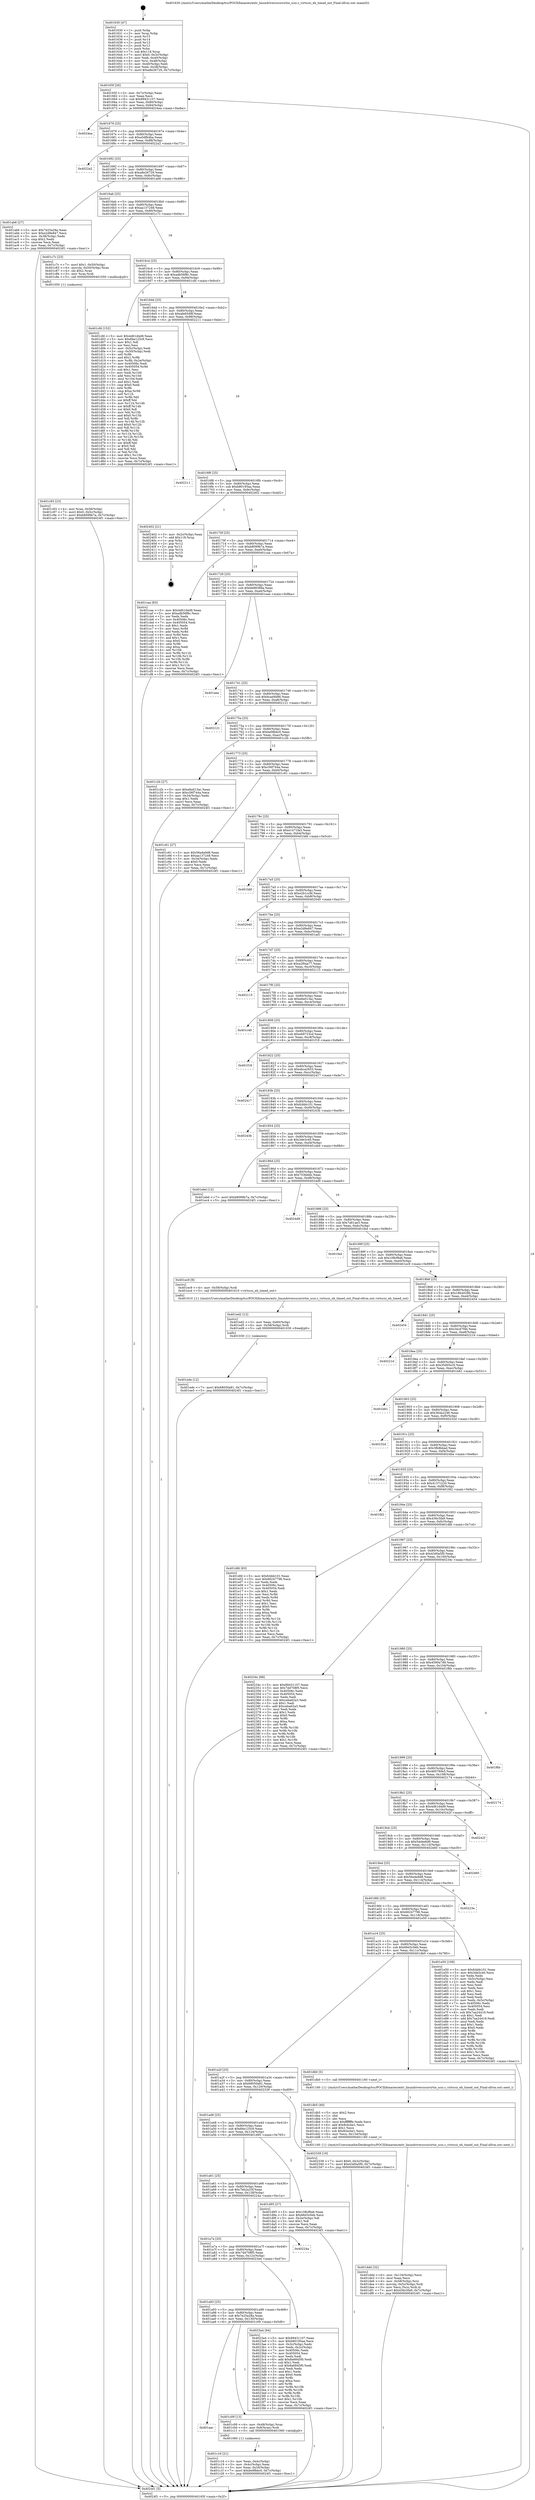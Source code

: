 digraph "0x401630" {
  label = "0x401630 (/mnt/c/Users/mathe/Desktop/tcc/POCII/binaries/extr_linuxdriversscsivirtio_scsi.c_virtscsi_eh_timed_out_Final-ollvm.out::main(0))"
  labelloc = "t"
  node[shape=record]

  Entry [label="",width=0.3,height=0.3,shape=circle,fillcolor=black,style=filled]
  "0x40165f" [label="{
     0x40165f [26]\l
     | [instrs]\l
     &nbsp;&nbsp;0x40165f \<+3\>: mov -0x7c(%rbp),%eax\l
     &nbsp;&nbsp;0x401662 \<+2\>: mov %eax,%ecx\l
     &nbsp;&nbsp;0x401664 \<+6\>: sub $0x89431107,%ecx\l
     &nbsp;&nbsp;0x40166a \<+3\>: mov %eax,-0x80(%rbp)\l
     &nbsp;&nbsp;0x40166d \<+6\>: mov %ecx,-0x84(%rbp)\l
     &nbsp;&nbsp;0x401673 \<+6\>: je 00000000004024ea \<main+0xeba\>\l
  }"]
  "0x4024ea" [label="{
     0x4024ea\l
  }", style=dashed]
  "0x401679" [label="{
     0x401679 [25]\l
     | [instrs]\l
     &nbsp;&nbsp;0x401679 \<+5\>: jmp 000000000040167e \<main+0x4e\>\l
     &nbsp;&nbsp;0x40167e \<+3\>: mov -0x80(%rbp),%eax\l
     &nbsp;&nbsp;0x401681 \<+5\>: sub $0xa5dfb4ba,%eax\l
     &nbsp;&nbsp;0x401686 \<+6\>: mov %eax,-0x88(%rbp)\l
     &nbsp;&nbsp;0x40168c \<+6\>: je 00000000004022a2 \<main+0xc72\>\l
  }"]
  Exit [label="",width=0.3,height=0.3,shape=circle,fillcolor=black,style=filled,peripheries=2]
  "0x4022a2" [label="{
     0x4022a2\l
  }", style=dashed]
  "0x401692" [label="{
     0x401692 [25]\l
     | [instrs]\l
     &nbsp;&nbsp;0x401692 \<+5\>: jmp 0000000000401697 \<main+0x67\>\l
     &nbsp;&nbsp;0x401697 \<+3\>: mov -0x80(%rbp),%eax\l
     &nbsp;&nbsp;0x40169a \<+5\>: sub $0xa8e26729,%eax\l
     &nbsp;&nbsp;0x40169f \<+6\>: mov %eax,-0x8c(%rbp)\l
     &nbsp;&nbsp;0x4016a5 \<+6\>: je 0000000000401ab6 \<main+0x486\>\l
  }"]
  "0x401ede" [label="{
     0x401ede [12]\l
     | [instrs]\l
     &nbsp;&nbsp;0x401ede \<+7\>: movl $0x68050a81,-0x7c(%rbp)\l
     &nbsp;&nbsp;0x401ee5 \<+5\>: jmp 00000000004024f1 \<main+0xec1\>\l
  }"]
  "0x401ab6" [label="{
     0x401ab6 [27]\l
     | [instrs]\l
     &nbsp;&nbsp;0x401ab6 \<+5\>: mov $0x7e25a28a,%eax\l
     &nbsp;&nbsp;0x401abb \<+5\>: mov $0xe2d8e847,%ecx\l
     &nbsp;&nbsp;0x401ac0 \<+3\>: mov -0x38(%rbp),%edx\l
     &nbsp;&nbsp;0x401ac3 \<+3\>: cmp $0x2,%edx\l
     &nbsp;&nbsp;0x401ac6 \<+3\>: cmovne %ecx,%eax\l
     &nbsp;&nbsp;0x401ac9 \<+3\>: mov %eax,-0x7c(%rbp)\l
     &nbsp;&nbsp;0x401acc \<+5\>: jmp 00000000004024f1 \<main+0xec1\>\l
  }"]
  "0x4016ab" [label="{
     0x4016ab [25]\l
     | [instrs]\l
     &nbsp;&nbsp;0x4016ab \<+5\>: jmp 00000000004016b0 \<main+0x80\>\l
     &nbsp;&nbsp;0x4016b0 \<+3\>: mov -0x80(%rbp),%eax\l
     &nbsp;&nbsp;0x4016b3 \<+5\>: sub $0xaa137248,%eax\l
     &nbsp;&nbsp;0x4016b8 \<+6\>: mov %eax,-0x90(%rbp)\l
     &nbsp;&nbsp;0x4016be \<+6\>: je 0000000000401c7c \<main+0x64c\>\l
  }"]
  "0x4024f1" [label="{
     0x4024f1 [5]\l
     | [instrs]\l
     &nbsp;&nbsp;0x4024f1 \<+5\>: jmp 000000000040165f \<main+0x2f\>\l
  }"]
  "0x401630" [label="{
     0x401630 [47]\l
     | [instrs]\l
     &nbsp;&nbsp;0x401630 \<+1\>: push %rbp\l
     &nbsp;&nbsp;0x401631 \<+3\>: mov %rsp,%rbp\l
     &nbsp;&nbsp;0x401634 \<+2\>: push %r15\l
     &nbsp;&nbsp;0x401636 \<+2\>: push %r14\l
     &nbsp;&nbsp;0x401638 \<+2\>: push %r13\l
     &nbsp;&nbsp;0x40163a \<+2\>: push %r12\l
     &nbsp;&nbsp;0x40163c \<+1\>: push %rbx\l
     &nbsp;&nbsp;0x40163d \<+7\>: sub $0x118,%rsp\l
     &nbsp;&nbsp;0x401644 \<+7\>: movl $0x0,-0x3c(%rbp)\l
     &nbsp;&nbsp;0x40164b \<+3\>: mov %edi,-0x40(%rbp)\l
     &nbsp;&nbsp;0x40164e \<+4\>: mov %rsi,-0x48(%rbp)\l
     &nbsp;&nbsp;0x401652 \<+3\>: mov -0x40(%rbp),%edi\l
     &nbsp;&nbsp;0x401655 \<+3\>: mov %edi,-0x38(%rbp)\l
     &nbsp;&nbsp;0x401658 \<+7\>: movl $0xa8e26729,-0x7c(%rbp)\l
  }"]
  "0x401ed2" [label="{
     0x401ed2 [12]\l
     | [instrs]\l
     &nbsp;&nbsp;0x401ed2 \<+3\>: mov %eax,-0x60(%rbp)\l
     &nbsp;&nbsp;0x401ed5 \<+4\>: mov -0x58(%rbp),%rdi\l
     &nbsp;&nbsp;0x401ed9 \<+5\>: call 0000000000401030 \<free@plt\>\l
     | [calls]\l
     &nbsp;&nbsp;0x401030 \{1\} (unknown)\l
  }"]
  "0x401c7c" [label="{
     0x401c7c [23]\l
     | [instrs]\l
     &nbsp;&nbsp;0x401c7c \<+7\>: movl $0x1,-0x50(%rbp)\l
     &nbsp;&nbsp;0x401c83 \<+4\>: movslq -0x50(%rbp),%rax\l
     &nbsp;&nbsp;0x401c87 \<+4\>: shl $0x2,%rax\l
     &nbsp;&nbsp;0x401c8b \<+3\>: mov %rax,%rdi\l
     &nbsp;&nbsp;0x401c8e \<+5\>: call 0000000000401050 \<malloc@plt\>\l
     | [calls]\l
     &nbsp;&nbsp;0x401050 \{1\} (unknown)\l
  }"]
  "0x4016c4" [label="{
     0x4016c4 [25]\l
     | [instrs]\l
     &nbsp;&nbsp;0x4016c4 \<+5\>: jmp 00000000004016c9 \<main+0x99\>\l
     &nbsp;&nbsp;0x4016c9 \<+3\>: mov -0x80(%rbp),%eax\l
     &nbsp;&nbsp;0x4016cc \<+5\>: sub $0xadb56f8c,%eax\l
     &nbsp;&nbsp;0x4016d1 \<+6\>: mov %eax,-0x94(%rbp)\l
     &nbsp;&nbsp;0x4016d7 \<+6\>: je 0000000000401cfd \<main+0x6cd\>\l
  }"]
  "0x401ddd" [label="{
     0x401ddd [32]\l
     | [instrs]\l
     &nbsp;&nbsp;0x401ddd \<+6\>: mov -0x134(%rbp),%ecx\l
     &nbsp;&nbsp;0x401de3 \<+3\>: imul %eax,%ecx\l
     &nbsp;&nbsp;0x401de6 \<+4\>: mov -0x58(%rbp),%rsi\l
     &nbsp;&nbsp;0x401dea \<+4\>: movslq -0x5c(%rbp),%rdi\l
     &nbsp;&nbsp;0x401dee \<+3\>: mov %ecx,(%rsi,%rdi,4)\l
     &nbsp;&nbsp;0x401df1 \<+7\>: movl $0x436c5fa9,-0x7c(%rbp)\l
     &nbsp;&nbsp;0x401df8 \<+5\>: jmp 00000000004024f1 \<main+0xec1\>\l
  }"]
  "0x401cfd" [label="{
     0x401cfd [152]\l
     | [instrs]\l
     &nbsp;&nbsp;0x401cfd \<+5\>: mov $0x4d61d4d9,%eax\l
     &nbsp;&nbsp;0x401d02 \<+5\>: mov $0x6be125c9,%ecx\l
     &nbsp;&nbsp;0x401d07 \<+2\>: mov $0x1,%dl\l
     &nbsp;&nbsp;0x401d09 \<+2\>: xor %esi,%esi\l
     &nbsp;&nbsp;0x401d0b \<+3\>: mov -0x5c(%rbp),%edi\l
     &nbsp;&nbsp;0x401d0e \<+3\>: cmp -0x50(%rbp),%edi\l
     &nbsp;&nbsp;0x401d11 \<+4\>: setl %r8b\l
     &nbsp;&nbsp;0x401d15 \<+4\>: and $0x1,%r8b\l
     &nbsp;&nbsp;0x401d19 \<+4\>: mov %r8b,-0x2e(%rbp)\l
     &nbsp;&nbsp;0x401d1d \<+7\>: mov 0x40506c,%edi\l
     &nbsp;&nbsp;0x401d24 \<+8\>: mov 0x405054,%r9d\l
     &nbsp;&nbsp;0x401d2c \<+3\>: sub $0x1,%esi\l
     &nbsp;&nbsp;0x401d2f \<+3\>: mov %edi,%r10d\l
     &nbsp;&nbsp;0x401d32 \<+3\>: add %esi,%r10d\l
     &nbsp;&nbsp;0x401d35 \<+4\>: imul %r10d,%edi\l
     &nbsp;&nbsp;0x401d39 \<+3\>: and $0x1,%edi\l
     &nbsp;&nbsp;0x401d3c \<+3\>: cmp $0x0,%edi\l
     &nbsp;&nbsp;0x401d3f \<+4\>: sete %r8b\l
     &nbsp;&nbsp;0x401d43 \<+4\>: cmp $0xa,%r9d\l
     &nbsp;&nbsp;0x401d47 \<+4\>: setl %r11b\l
     &nbsp;&nbsp;0x401d4b \<+3\>: mov %r8b,%bl\l
     &nbsp;&nbsp;0x401d4e \<+3\>: xor $0xff,%bl\l
     &nbsp;&nbsp;0x401d51 \<+3\>: mov %r11b,%r14b\l
     &nbsp;&nbsp;0x401d54 \<+4\>: xor $0xff,%r14b\l
     &nbsp;&nbsp;0x401d58 \<+3\>: xor $0x0,%dl\l
     &nbsp;&nbsp;0x401d5b \<+3\>: mov %bl,%r15b\l
     &nbsp;&nbsp;0x401d5e \<+4\>: and $0x0,%r15b\l
     &nbsp;&nbsp;0x401d62 \<+3\>: and %dl,%r8b\l
     &nbsp;&nbsp;0x401d65 \<+3\>: mov %r14b,%r12b\l
     &nbsp;&nbsp;0x401d68 \<+4\>: and $0x0,%r12b\l
     &nbsp;&nbsp;0x401d6c \<+3\>: and %dl,%r11b\l
     &nbsp;&nbsp;0x401d6f \<+3\>: or %r8b,%r15b\l
     &nbsp;&nbsp;0x401d72 \<+3\>: or %r11b,%r12b\l
     &nbsp;&nbsp;0x401d75 \<+3\>: xor %r12b,%r15b\l
     &nbsp;&nbsp;0x401d78 \<+3\>: or %r14b,%bl\l
     &nbsp;&nbsp;0x401d7b \<+3\>: xor $0xff,%bl\l
     &nbsp;&nbsp;0x401d7e \<+3\>: or $0x0,%dl\l
     &nbsp;&nbsp;0x401d81 \<+2\>: and %dl,%bl\l
     &nbsp;&nbsp;0x401d83 \<+3\>: or %bl,%r15b\l
     &nbsp;&nbsp;0x401d86 \<+4\>: test $0x1,%r15b\l
     &nbsp;&nbsp;0x401d8a \<+3\>: cmovne %ecx,%eax\l
     &nbsp;&nbsp;0x401d8d \<+3\>: mov %eax,-0x7c(%rbp)\l
     &nbsp;&nbsp;0x401d90 \<+5\>: jmp 00000000004024f1 \<main+0xec1\>\l
  }"]
  "0x4016dd" [label="{
     0x4016dd [25]\l
     | [instrs]\l
     &nbsp;&nbsp;0x4016dd \<+5\>: jmp 00000000004016e2 \<main+0xb2\>\l
     &nbsp;&nbsp;0x4016e2 \<+3\>: mov -0x80(%rbp),%eax\l
     &nbsp;&nbsp;0x4016e5 \<+5\>: sub $0xafe65d9f,%eax\l
     &nbsp;&nbsp;0x4016ea \<+6\>: mov %eax,-0x98(%rbp)\l
     &nbsp;&nbsp;0x4016f0 \<+6\>: je 0000000000402211 \<main+0xbe1\>\l
  }"]
  "0x401db5" [label="{
     0x401db5 [40]\l
     | [instrs]\l
     &nbsp;&nbsp;0x401db5 \<+5\>: mov $0x2,%ecx\l
     &nbsp;&nbsp;0x401dba \<+1\>: cltd\l
     &nbsp;&nbsp;0x401dbb \<+2\>: idiv %ecx\l
     &nbsp;&nbsp;0x401dbd \<+6\>: imul $0xfffffffe,%edx,%ecx\l
     &nbsp;&nbsp;0x401dc3 \<+6\>: add $0x8cbcbe1,%ecx\l
     &nbsp;&nbsp;0x401dc9 \<+3\>: add $0x1,%ecx\l
     &nbsp;&nbsp;0x401dcc \<+6\>: sub $0x8cbcbe1,%ecx\l
     &nbsp;&nbsp;0x401dd2 \<+6\>: mov %ecx,-0x134(%rbp)\l
     &nbsp;&nbsp;0x401dd8 \<+5\>: call 0000000000401160 \<next_i\>\l
     | [calls]\l
     &nbsp;&nbsp;0x401160 \{1\} (/mnt/c/Users/mathe/Desktop/tcc/POCII/binaries/extr_linuxdriversscsivirtio_scsi.c_virtscsi_eh_timed_out_Final-ollvm.out::next_i)\l
  }"]
  "0x402211" [label="{
     0x402211\l
  }", style=dashed]
  "0x4016f6" [label="{
     0x4016f6 [25]\l
     | [instrs]\l
     &nbsp;&nbsp;0x4016f6 \<+5\>: jmp 00000000004016fb \<main+0xcb\>\l
     &nbsp;&nbsp;0x4016fb \<+3\>: mov -0x80(%rbp),%eax\l
     &nbsp;&nbsp;0x4016fe \<+5\>: sub $0xb80195aa,%eax\l
     &nbsp;&nbsp;0x401703 \<+6\>: mov %eax,-0x9c(%rbp)\l
     &nbsp;&nbsp;0x401709 \<+6\>: je 0000000000402402 \<main+0xdd2\>\l
  }"]
  "0x401c93" [label="{
     0x401c93 [23]\l
     | [instrs]\l
     &nbsp;&nbsp;0x401c93 \<+4\>: mov %rax,-0x58(%rbp)\l
     &nbsp;&nbsp;0x401c97 \<+7\>: movl $0x0,-0x5c(%rbp)\l
     &nbsp;&nbsp;0x401c9e \<+7\>: movl $0xb8099b7a,-0x7c(%rbp)\l
     &nbsp;&nbsp;0x401ca5 \<+5\>: jmp 00000000004024f1 \<main+0xec1\>\l
  }"]
  "0x402402" [label="{
     0x402402 [21]\l
     | [instrs]\l
     &nbsp;&nbsp;0x402402 \<+3\>: mov -0x2c(%rbp),%eax\l
     &nbsp;&nbsp;0x402405 \<+7\>: add $0x118,%rsp\l
     &nbsp;&nbsp;0x40240c \<+1\>: pop %rbx\l
     &nbsp;&nbsp;0x40240d \<+2\>: pop %r12\l
     &nbsp;&nbsp;0x40240f \<+2\>: pop %r13\l
     &nbsp;&nbsp;0x402411 \<+2\>: pop %r14\l
     &nbsp;&nbsp;0x402413 \<+2\>: pop %r15\l
     &nbsp;&nbsp;0x402415 \<+1\>: pop %rbp\l
     &nbsp;&nbsp;0x402416 \<+1\>: ret\l
  }"]
  "0x40170f" [label="{
     0x40170f [25]\l
     | [instrs]\l
     &nbsp;&nbsp;0x40170f \<+5\>: jmp 0000000000401714 \<main+0xe4\>\l
     &nbsp;&nbsp;0x401714 \<+3\>: mov -0x80(%rbp),%eax\l
     &nbsp;&nbsp;0x401717 \<+5\>: sub $0xb8099b7a,%eax\l
     &nbsp;&nbsp;0x40171c \<+6\>: mov %eax,-0xa0(%rbp)\l
     &nbsp;&nbsp;0x401722 \<+6\>: je 0000000000401caa \<main+0x67a\>\l
  }"]
  "0x401c16" [label="{
     0x401c16 [21]\l
     | [instrs]\l
     &nbsp;&nbsp;0x401c16 \<+3\>: mov %eax,-0x4c(%rbp)\l
     &nbsp;&nbsp;0x401c19 \<+3\>: mov -0x4c(%rbp),%eax\l
     &nbsp;&nbsp;0x401c1c \<+3\>: mov %eax,-0x34(%rbp)\l
     &nbsp;&nbsp;0x401c1f \<+7\>: movl $0xbe9fbbc0,-0x7c(%rbp)\l
     &nbsp;&nbsp;0x401c26 \<+5\>: jmp 00000000004024f1 \<main+0xec1\>\l
  }"]
  "0x401caa" [label="{
     0x401caa [83]\l
     | [instrs]\l
     &nbsp;&nbsp;0x401caa \<+5\>: mov $0x4d61d4d9,%eax\l
     &nbsp;&nbsp;0x401caf \<+5\>: mov $0xadb56f8c,%ecx\l
     &nbsp;&nbsp;0x401cb4 \<+2\>: xor %edx,%edx\l
     &nbsp;&nbsp;0x401cb6 \<+7\>: mov 0x40506c,%esi\l
     &nbsp;&nbsp;0x401cbd \<+7\>: mov 0x405054,%edi\l
     &nbsp;&nbsp;0x401cc4 \<+3\>: sub $0x1,%edx\l
     &nbsp;&nbsp;0x401cc7 \<+3\>: mov %esi,%r8d\l
     &nbsp;&nbsp;0x401cca \<+3\>: add %edx,%r8d\l
     &nbsp;&nbsp;0x401ccd \<+4\>: imul %r8d,%esi\l
     &nbsp;&nbsp;0x401cd1 \<+3\>: and $0x1,%esi\l
     &nbsp;&nbsp;0x401cd4 \<+3\>: cmp $0x0,%esi\l
     &nbsp;&nbsp;0x401cd7 \<+4\>: sete %r9b\l
     &nbsp;&nbsp;0x401cdb \<+3\>: cmp $0xa,%edi\l
     &nbsp;&nbsp;0x401cde \<+4\>: setl %r10b\l
     &nbsp;&nbsp;0x401ce2 \<+3\>: mov %r9b,%r11b\l
     &nbsp;&nbsp;0x401ce5 \<+3\>: and %r10b,%r11b\l
     &nbsp;&nbsp;0x401ce8 \<+3\>: xor %r10b,%r9b\l
     &nbsp;&nbsp;0x401ceb \<+3\>: or %r9b,%r11b\l
     &nbsp;&nbsp;0x401cee \<+4\>: test $0x1,%r11b\l
     &nbsp;&nbsp;0x401cf2 \<+3\>: cmovne %ecx,%eax\l
     &nbsp;&nbsp;0x401cf5 \<+3\>: mov %eax,-0x7c(%rbp)\l
     &nbsp;&nbsp;0x401cf8 \<+5\>: jmp 00000000004024f1 \<main+0xec1\>\l
  }"]
  "0x401728" [label="{
     0x401728 [25]\l
     | [instrs]\l
     &nbsp;&nbsp;0x401728 \<+5\>: jmp 000000000040172d \<main+0xfd\>\l
     &nbsp;&nbsp;0x40172d \<+3\>: mov -0x80(%rbp),%eax\l
     &nbsp;&nbsp;0x401730 \<+5\>: sub $0xbb88389a,%eax\l
     &nbsp;&nbsp;0x401735 \<+6\>: mov %eax,-0xa4(%rbp)\l
     &nbsp;&nbsp;0x40173b \<+6\>: je 0000000000401eea \<main+0x8ba\>\l
  }"]
  "0x401aac" [label="{
     0x401aac\l
  }", style=dashed]
  "0x401eea" [label="{
     0x401eea\l
  }", style=dashed]
  "0x401741" [label="{
     0x401741 [25]\l
     | [instrs]\l
     &nbsp;&nbsp;0x401741 \<+5\>: jmp 0000000000401746 \<main+0x116\>\l
     &nbsp;&nbsp;0x401746 \<+3\>: mov -0x80(%rbp),%eax\l
     &nbsp;&nbsp;0x401749 \<+5\>: sub $0xbcad4b86,%eax\l
     &nbsp;&nbsp;0x40174e \<+6\>: mov %eax,-0xa8(%rbp)\l
     &nbsp;&nbsp;0x401754 \<+6\>: je 0000000000402121 \<main+0xaf1\>\l
  }"]
  "0x401c09" [label="{
     0x401c09 [13]\l
     | [instrs]\l
     &nbsp;&nbsp;0x401c09 \<+4\>: mov -0x48(%rbp),%rax\l
     &nbsp;&nbsp;0x401c0d \<+4\>: mov 0x8(%rax),%rdi\l
     &nbsp;&nbsp;0x401c11 \<+5\>: call 0000000000401060 \<atoi@plt\>\l
     | [calls]\l
     &nbsp;&nbsp;0x401060 \{1\} (unknown)\l
  }"]
  "0x402121" [label="{
     0x402121\l
  }", style=dashed]
  "0x40175a" [label="{
     0x40175a [25]\l
     | [instrs]\l
     &nbsp;&nbsp;0x40175a \<+5\>: jmp 000000000040175f \<main+0x12f\>\l
     &nbsp;&nbsp;0x40175f \<+3\>: mov -0x80(%rbp),%eax\l
     &nbsp;&nbsp;0x401762 \<+5\>: sub $0xbe9fbbc0,%eax\l
     &nbsp;&nbsp;0x401767 \<+6\>: mov %eax,-0xac(%rbp)\l
     &nbsp;&nbsp;0x40176d \<+6\>: je 0000000000401c2b \<main+0x5fb\>\l
  }"]
  "0x401a93" [label="{
     0x401a93 [25]\l
     | [instrs]\l
     &nbsp;&nbsp;0x401a93 \<+5\>: jmp 0000000000401a98 \<main+0x468\>\l
     &nbsp;&nbsp;0x401a98 \<+3\>: mov -0x80(%rbp),%eax\l
     &nbsp;&nbsp;0x401a9b \<+5\>: sub $0x7e25a28a,%eax\l
     &nbsp;&nbsp;0x401aa0 \<+6\>: mov %eax,-0x130(%rbp)\l
     &nbsp;&nbsp;0x401aa6 \<+6\>: je 0000000000401c09 \<main+0x5d9\>\l
  }"]
  "0x401c2b" [label="{
     0x401c2b [27]\l
     | [instrs]\l
     &nbsp;&nbsp;0x401c2b \<+5\>: mov $0xe6a013ac,%eax\l
     &nbsp;&nbsp;0x401c30 \<+5\>: mov $0xc56f744a,%ecx\l
     &nbsp;&nbsp;0x401c35 \<+3\>: mov -0x34(%rbp),%edx\l
     &nbsp;&nbsp;0x401c38 \<+3\>: cmp $0x1,%edx\l
     &nbsp;&nbsp;0x401c3b \<+3\>: cmovl %ecx,%eax\l
     &nbsp;&nbsp;0x401c3e \<+3\>: mov %eax,-0x7c(%rbp)\l
     &nbsp;&nbsp;0x401c41 \<+5\>: jmp 00000000004024f1 \<main+0xec1\>\l
  }"]
  "0x401773" [label="{
     0x401773 [25]\l
     | [instrs]\l
     &nbsp;&nbsp;0x401773 \<+5\>: jmp 0000000000401778 \<main+0x148\>\l
     &nbsp;&nbsp;0x401778 \<+3\>: mov -0x80(%rbp),%eax\l
     &nbsp;&nbsp;0x40177b \<+5\>: sub $0xc56f744a,%eax\l
     &nbsp;&nbsp;0x401780 \<+6\>: mov %eax,-0xb0(%rbp)\l
     &nbsp;&nbsp;0x401786 \<+6\>: je 0000000000401c61 \<main+0x631\>\l
  }"]
  "0x4023a4" [label="{
     0x4023a4 [94]\l
     | [instrs]\l
     &nbsp;&nbsp;0x4023a4 \<+5\>: mov $0x89431107,%eax\l
     &nbsp;&nbsp;0x4023a9 \<+5\>: mov $0xb80195aa,%ecx\l
     &nbsp;&nbsp;0x4023ae \<+3\>: mov -0x3c(%rbp),%edx\l
     &nbsp;&nbsp;0x4023b1 \<+3\>: mov %edx,-0x2c(%rbp)\l
     &nbsp;&nbsp;0x4023b4 \<+7\>: mov 0x40506c,%edx\l
     &nbsp;&nbsp;0x4023bb \<+7\>: mov 0x405054,%esi\l
     &nbsp;&nbsp;0x4023c2 \<+2\>: mov %edx,%edi\l
     &nbsp;&nbsp;0x4023c4 \<+6\>: add $0x8a6845f0,%edi\l
     &nbsp;&nbsp;0x4023ca \<+3\>: sub $0x1,%edi\l
     &nbsp;&nbsp;0x4023cd \<+6\>: sub $0x8a6845f0,%edi\l
     &nbsp;&nbsp;0x4023d3 \<+3\>: imul %edi,%edx\l
     &nbsp;&nbsp;0x4023d6 \<+3\>: and $0x1,%edx\l
     &nbsp;&nbsp;0x4023d9 \<+3\>: cmp $0x0,%edx\l
     &nbsp;&nbsp;0x4023dc \<+4\>: sete %r8b\l
     &nbsp;&nbsp;0x4023e0 \<+3\>: cmp $0xa,%esi\l
     &nbsp;&nbsp;0x4023e3 \<+4\>: setl %r9b\l
     &nbsp;&nbsp;0x4023e7 \<+3\>: mov %r8b,%r10b\l
     &nbsp;&nbsp;0x4023ea \<+3\>: and %r9b,%r10b\l
     &nbsp;&nbsp;0x4023ed \<+3\>: xor %r9b,%r8b\l
     &nbsp;&nbsp;0x4023f0 \<+3\>: or %r8b,%r10b\l
     &nbsp;&nbsp;0x4023f3 \<+4\>: test $0x1,%r10b\l
     &nbsp;&nbsp;0x4023f7 \<+3\>: cmovne %ecx,%eax\l
     &nbsp;&nbsp;0x4023fa \<+3\>: mov %eax,-0x7c(%rbp)\l
     &nbsp;&nbsp;0x4023fd \<+5\>: jmp 00000000004024f1 \<main+0xec1\>\l
  }"]
  "0x401c61" [label="{
     0x401c61 [27]\l
     | [instrs]\l
     &nbsp;&nbsp;0x401c61 \<+5\>: mov $0x56a4e9d8,%eax\l
     &nbsp;&nbsp;0x401c66 \<+5\>: mov $0xaa137248,%ecx\l
     &nbsp;&nbsp;0x401c6b \<+3\>: mov -0x34(%rbp),%edx\l
     &nbsp;&nbsp;0x401c6e \<+3\>: cmp $0x0,%edx\l
     &nbsp;&nbsp;0x401c71 \<+3\>: cmove %ecx,%eax\l
     &nbsp;&nbsp;0x401c74 \<+3\>: mov %eax,-0x7c(%rbp)\l
     &nbsp;&nbsp;0x401c77 \<+5\>: jmp 00000000004024f1 \<main+0xec1\>\l
  }"]
  "0x40178c" [label="{
     0x40178c [25]\l
     | [instrs]\l
     &nbsp;&nbsp;0x40178c \<+5\>: jmp 0000000000401791 \<main+0x161\>\l
     &nbsp;&nbsp;0x401791 \<+3\>: mov -0x80(%rbp),%eax\l
     &nbsp;&nbsp;0x401794 \<+5\>: sub $0xe1471fa3,%eax\l
     &nbsp;&nbsp;0x401799 \<+6\>: mov %eax,-0xb4(%rbp)\l
     &nbsp;&nbsp;0x40179f \<+6\>: je 0000000000401bfd \<main+0x5cd\>\l
  }"]
  "0x401a7a" [label="{
     0x401a7a [25]\l
     | [instrs]\l
     &nbsp;&nbsp;0x401a7a \<+5\>: jmp 0000000000401a7f \<main+0x44f\>\l
     &nbsp;&nbsp;0x401a7f \<+3\>: mov -0x80(%rbp),%eax\l
     &nbsp;&nbsp;0x401a82 \<+5\>: sub $0x7dd708f5,%eax\l
     &nbsp;&nbsp;0x401a87 \<+6\>: mov %eax,-0x12c(%rbp)\l
     &nbsp;&nbsp;0x401a8d \<+6\>: je 00000000004023a4 \<main+0xd74\>\l
  }"]
  "0x401bfd" [label="{
     0x401bfd\l
  }", style=dashed]
  "0x4017a5" [label="{
     0x4017a5 [25]\l
     | [instrs]\l
     &nbsp;&nbsp;0x4017a5 \<+5\>: jmp 00000000004017aa \<main+0x17a\>\l
     &nbsp;&nbsp;0x4017aa \<+3\>: mov -0x80(%rbp),%eax\l
     &nbsp;&nbsp;0x4017ad \<+5\>: sub $0xe2b1ccfd,%eax\l
     &nbsp;&nbsp;0x4017b2 \<+6\>: mov %eax,-0xb8(%rbp)\l
     &nbsp;&nbsp;0x4017b8 \<+6\>: je 0000000000402040 \<main+0xa10\>\l
  }"]
  "0x40224a" [label="{
     0x40224a\l
  }", style=dashed]
  "0x402040" [label="{
     0x402040\l
  }", style=dashed]
  "0x4017be" [label="{
     0x4017be [25]\l
     | [instrs]\l
     &nbsp;&nbsp;0x4017be \<+5\>: jmp 00000000004017c3 \<main+0x193\>\l
     &nbsp;&nbsp;0x4017c3 \<+3\>: mov -0x80(%rbp),%eax\l
     &nbsp;&nbsp;0x4017c6 \<+5\>: sub $0xe2d8e847,%eax\l
     &nbsp;&nbsp;0x4017cb \<+6\>: mov %eax,-0xbc(%rbp)\l
     &nbsp;&nbsp;0x4017d1 \<+6\>: je 0000000000401ad1 \<main+0x4a1\>\l
  }"]
  "0x401a61" [label="{
     0x401a61 [25]\l
     | [instrs]\l
     &nbsp;&nbsp;0x401a61 \<+5\>: jmp 0000000000401a66 \<main+0x436\>\l
     &nbsp;&nbsp;0x401a66 \<+3\>: mov -0x80(%rbp),%eax\l
     &nbsp;&nbsp;0x401a69 \<+5\>: sub $0x7bb2a33f,%eax\l
     &nbsp;&nbsp;0x401a6e \<+6\>: mov %eax,-0x128(%rbp)\l
     &nbsp;&nbsp;0x401a74 \<+6\>: je 000000000040224a \<main+0xc1a\>\l
  }"]
  "0x401ad1" [label="{
     0x401ad1\l
  }", style=dashed]
  "0x4017d7" [label="{
     0x4017d7 [25]\l
     | [instrs]\l
     &nbsp;&nbsp;0x4017d7 \<+5\>: jmp 00000000004017dc \<main+0x1ac\>\l
     &nbsp;&nbsp;0x4017dc \<+3\>: mov -0x80(%rbp),%eax\l
     &nbsp;&nbsp;0x4017df \<+5\>: sub $0xe2f0aa77,%eax\l
     &nbsp;&nbsp;0x4017e4 \<+6\>: mov %eax,-0xc0(%rbp)\l
     &nbsp;&nbsp;0x4017ea \<+6\>: je 0000000000402115 \<main+0xae5\>\l
  }"]
  "0x401d95" [label="{
     0x401d95 [27]\l
     | [instrs]\l
     &nbsp;&nbsp;0x401d95 \<+5\>: mov $0x108cf6a6,%eax\l
     &nbsp;&nbsp;0x401d9a \<+5\>: mov $0x66d3c0eb,%ecx\l
     &nbsp;&nbsp;0x401d9f \<+3\>: mov -0x2e(%rbp),%dl\l
     &nbsp;&nbsp;0x401da2 \<+3\>: test $0x1,%dl\l
     &nbsp;&nbsp;0x401da5 \<+3\>: cmovne %ecx,%eax\l
     &nbsp;&nbsp;0x401da8 \<+3\>: mov %eax,-0x7c(%rbp)\l
     &nbsp;&nbsp;0x401dab \<+5\>: jmp 00000000004024f1 \<main+0xec1\>\l
  }"]
  "0x402115" [label="{
     0x402115\l
  }", style=dashed]
  "0x4017f0" [label="{
     0x4017f0 [25]\l
     | [instrs]\l
     &nbsp;&nbsp;0x4017f0 \<+5\>: jmp 00000000004017f5 \<main+0x1c5\>\l
     &nbsp;&nbsp;0x4017f5 \<+3\>: mov -0x80(%rbp),%eax\l
     &nbsp;&nbsp;0x4017f8 \<+5\>: sub $0xe6a013ac,%eax\l
     &nbsp;&nbsp;0x4017fd \<+6\>: mov %eax,-0xc4(%rbp)\l
     &nbsp;&nbsp;0x401803 \<+6\>: je 0000000000401c46 \<main+0x616\>\l
  }"]
  "0x401a48" [label="{
     0x401a48 [25]\l
     | [instrs]\l
     &nbsp;&nbsp;0x401a48 \<+5\>: jmp 0000000000401a4d \<main+0x41d\>\l
     &nbsp;&nbsp;0x401a4d \<+3\>: mov -0x80(%rbp),%eax\l
     &nbsp;&nbsp;0x401a50 \<+5\>: sub $0x6be125c9,%eax\l
     &nbsp;&nbsp;0x401a55 \<+6\>: mov %eax,-0x124(%rbp)\l
     &nbsp;&nbsp;0x401a5b \<+6\>: je 0000000000401d95 \<main+0x765\>\l
  }"]
  "0x401c46" [label="{
     0x401c46\l
  }", style=dashed]
  "0x401809" [label="{
     0x401809 [25]\l
     | [instrs]\l
     &nbsp;&nbsp;0x401809 \<+5\>: jmp 000000000040180e \<main+0x1de\>\l
     &nbsp;&nbsp;0x40180e \<+3\>: mov -0x80(%rbp),%eax\l
     &nbsp;&nbsp;0x401811 \<+5\>: sub $0xeb9723cd,%eax\l
     &nbsp;&nbsp;0x401816 \<+6\>: mov %eax,-0xc8(%rbp)\l
     &nbsp;&nbsp;0x40181c \<+6\>: je 0000000000401f18 \<main+0x8e8\>\l
  }"]
  "0x402339" [label="{
     0x402339 [19]\l
     | [instrs]\l
     &nbsp;&nbsp;0x402339 \<+7\>: movl $0x0,-0x3c(%rbp)\l
     &nbsp;&nbsp;0x402340 \<+7\>: movl $0x43d0a5f0,-0x7c(%rbp)\l
     &nbsp;&nbsp;0x402347 \<+5\>: jmp 00000000004024f1 \<main+0xec1\>\l
  }"]
  "0x401f18" [label="{
     0x401f18\l
  }", style=dashed]
  "0x401822" [label="{
     0x401822 [25]\l
     | [instrs]\l
     &nbsp;&nbsp;0x401822 \<+5\>: jmp 0000000000401827 \<main+0x1f7\>\l
     &nbsp;&nbsp;0x401827 \<+3\>: mov -0x80(%rbp),%eax\l
     &nbsp;&nbsp;0x40182a \<+5\>: sub $0xebca2653,%eax\l
     &nbsp;&nbsp;0x40182f \<+6\>: mov %eax,-0xcc(%rbp)\l
     &nbsp;&nbsp;0x401835 \<+6\>: je 0000000000402417 \<main+0xde7\>\l
  }"]
  "0x401a2f" [label="{
     0x401a2f [25]\l
     | [instrs]\l
     &nbsp;&nbsp;0x401a2f \<+5\>: jmp 0000000000401a34 \<main+0x404\>\l
     &nbsp;&nbsp;0x401a34 \<+3\>: mov -0x80(%rbp),%eax\l
     &nbsp;&nbsp;0x401a37 \<+5\>: sub $0x68050a81,%eax\l
     &nbsp;&nbsp;0x401a3c \<+6\>: mov %eax,-0x120(%rbp)\l
     &nbsp;&nbsp;0x401a42 \<+6\>: je 0000000000402339 \<main+0xd09\>\l
  }"]
  "0x402417" [label="{
     0x402417\l
  }", style=dashed]
  "0x40183b" [label="{
     0x40183b [25]\l
     | [instrs]\l
     &nbsp;&nbsp;0x40183b \<+5\>: jmp 0000000000401840 \<main+0x210\>\l
     &nbsp;&nbsp;0x401840 \<+3\>: mov -0x80(%rbp),%eax\l
     &nbsp;&nbsp;0x401843 \<+5\>: sub $0xfcbbb101,%eax\l
     &nbsp;&nbsp;0x401848 \<+6\>: mov %eax,-0xd0(%rbp)\l
     &nbsp;&nbsp;0x40184e \<+6\>: je 000000000040243b \<main+0xe0b\>\l
  }"]
  "0x401db0" [label="{
     0x401db0 [5]\l
     | [instrs]\l
     &nbsp;&nbsp;0x401db0 \<+5\>: call 0000000000401160 \<next_i\>\l
     | [calls]\l
     &nbsp;&nbsp;0x401160 \{1\} (/mnt/c/Users/mathe/Desktop/tcc/POCII/binaries/extr_linuxdriversscsivirtio_scsi.c_virtscsi_eh_timed_out_Final-ollvm.out::next_i)\l
  }"]
  "0x40243b" [label="{
     0x40243b\l
  }", style=dashed]
  "0x401854" [label="{
     0x401854 [25]\l
     | [instrs]\l
     &nbsp;&nbsp;0x401854 \<+5\>: jmp 0000000000401859 \<main+0x229\>\l
     &nbsp;&nbsp;0x401859 \<+3\>: mov -0x80(%rbp),%eax\l
     &nbsp;&nbsp;0x40185c \<+5\>: sub $0x3de3c40,%eax\l
     &nbsp;&nbsp;0x401861 \<+6\>: mov %eax,-0xd4(%rbp)\l
     &nbsp;&nbsp;0x401867 \<+6\>: je 0000000000401ebd \<main+0x88d\>\l
  }"]
  "0x401a16" [label="{
     0x401a16 [25]\l
     | [instrs]\l
     &nbsp;&nbsp;0x401a16 \<+5\>: jmp 0000000000401a1b \<main+0x3eb\>\l
     &nbsp;&nbsp;0x401a1b \<+3\>: mov -0x80(%rbp),%eax\l
     &nbsp;&nbsp;0x401a1e \<+5\>: sub $0x66d3c0eb,%eax\l
     &nbsp;&nbsp;0x401a23 \<+6\>: mov %eax,-0x11c(%rbp)\l
     &nbsp;&nbsp;0x401a29 \<+6\>: je 0000000000401db0 \<main+0x780\>\l
  }"]
  "0x401ebd" [label="{
     0x401ebd [12]\l
     | [instrs]\l
     &nbsp;&nbsp;0x401ebd \<+7\>: movl $0xb8099b7a,-0x7c(%rbp)\l
     &nbsp;&nbsp;0x401ec4 \<+5\>: jmp 00000000004024f1 \<main+0xec1\>\l
  }"]
  "0x40186d" [label="{
     0x40186d [25]\l
     | [instrs]\l
     &nbsp;&nbsp;0x40186d \<+5\>: jmp 0000000000401872 \<main+0x242\>\l
     &nbsp;&nbsp;0x401872 \<+3\>: mov -0x80(%rbp),%eax\l
     &nbsp;&nbsp;0x401875 \<+5\>: sub $0x753bbbb,%eax\l
     &nbsp;&nbsp;0x40187a \<+6\>: mov %eax,-0xd8(%rbp)\l
     &nbsp;&nbsp;0x401880 \<+6\>: je 00000000004024d9 \<main+0xea9\>\l
  }"]
  "0x401e50" [label="{
     0x401e50 [109]\l
     | [instrs]\l
     &nbsp;&nbsp;0x401e50 \<+5\>: mov $0xfcbbb101,%eax\l
     &nbsp;&nbsp;0x401e55 \<+5\>: mov $0x3de3c40,%ecx\l
     &nbsp;&nbsp;0x401e5a \<+2\>: xor %edx,%edx\l
     &nbsp;&nbsp;0x401e5c \<+3\>: mov -0x5c(%rbp),%esi\l
     &nbsp;&nbsp;0x401e5f \<+2\>: mov %edx,%edi\l
     &nbsp;&nbsp;0x401e61 \<+2\>: sub %esi,%edi\l
     &nbsp;&nbsp;0x401e63 \<+2\>: mov %edx,%esi\l
     &nbsp;&nbsp;0x401e65 \<+3\>: sub $0x1,%esi\l
     &nbsp;&nbsp;0x401e68 \<+2\>: add %esi,%edi\l
     &nbsp;&nbsp;0x401e6a \<+2\>: sub %edi,%edx\l
     &nbsp;&nbsp;0x401e6c \<+3\>: mov %edx,-0x5c(%rbp)\l
     &nbsp;&nbsp;0x401e6f \<+7\>: mov 0x40506c,%edx\l
     &nbsp;&nbsp;0x401e76 \<+7\>: mov 0x405054,%esi\l
     &nbsp;&nbsp;0x401e7d \<+2\>: mov %edx,%edi\l
     &nbsp;&nbsp;0x401e7f \<+6\>: sub $0x7aa24419,%edi\l
     &nbsp;&nbsp;0x401e85 \<+3\>: sub $0x1,%edi\l
     &nbsp;&nbsp;0x401e88 \<+6\>: add $0x7aa24419,%edi\l
     &nbsp;&nbsp;0x401e8e \<+3\>: imul %edi,%edx\l
     &nbsp;&nbsp;0x401e91 \<+3\>: and $0x1,%edx\l
     &nbsp;&nbsp;0x401e94 \<+3\>: cmp $0x0,%edx\l
     &nbsp;&nbsp;0x401e97 \<+4\>: sete %r8b\l
     &nbsp;&nbsp;0x401e9b \<+3\>: cmp $0xa,%esi\l
     &nbsp;&nbsp;0x401e9e \<+4\>: setl %r9b\l
     &nbsp;&nbsp;0x401ea2 \<+3\>: mov %r8b,%r10b\l
     &nbsp;&nbsp;0x401ea5 \<+3\>: and %r9b,%r10b\l
     &nbsp;&nbsp;0x401ea8 \<+3\>: xor %r9b,%r8b\l
     &nbsp;&nbsp;0x401eab \<+3\>: or %r8b,%r10b\l
     &nbsp;&nbsp;0x401eae \<+4\>: test $0x1,%r10b\l
     &nbsp;&nbsp;0x401eb2 \<+3\>: cmovne %ecx,%eax\l
     &nbsp;&nbsp;0x401eb5 \<+3\>: mov %eax,-0x7c(%rbp)\l
     &nbsp;&nbsp;0x401eb8 \<+5\>: jmp 00000000004024f1 \<main+0xec1\>\l
  }"]
  "0x4024d9" [label="{
     0x4024d9\l
  }", style=dashed]
  "0x401886" [label="{
     0x401886 [25]\l
     | [instrs]\l
     &nbsp;&nbsp;0x401886 \<+5\>: jmp 000000000040188b \<main+0x25b\>\l
     &nbsp;&nbsp;0x40188b \<+3\>: mov -0x80(%rbp),%eax\l
     &nbsp;&nbsp;0x40188e \<+5\>: sub $0x7a61ae3,%eax\l
     &nbsp;&nbsp;0x401893 \<+6\>: mov %eax,-0xdc(%rbp)\l
     &nbsp;&nbsp;0x401899 \<+6\>: je 0000000000401fed \<main+0x9bd\>\l
  }"]
  "0x4019fd" [label="{
     0x4019fd [25]\l
     | [instrs]\l
     &nbsp;&nbsp;0x4019fd \<+5\>: jmp 0000000000401a02 \<main+0x3d2\>\l
     &nbsp;&nbsp;0x401a02 \<+3\>: mov -0x80(%rbp),%eax\l
     &nbsp;&nbsp;0x401a05 \<+5\>: sub $0x66247796,%eax\l
     &nbsp;&nbsp;0x401a0a \<+6\>: mov %eax,-0x118(%rbp)\l
     &nbsp;&nbsp;0x401a10 \<+6\>: je 0000000000401e50 \<main+0x820\>\l
  }"]
  "0x401fed" [label="{
     0x401fed\l
  }", style=dashed]
  "0x40189f" [label="{
     0x40189f [25]\l
     | [instrs]\l
     &nbsp;&nbsp;0x40189f \<+5\>: jmp 00000000004018a4 \<main+0x274\>\l
     &nbsp;&nbsp;0x4018a4 \<+3\>: mov -0x80(%rbp),%eax\l
     &nbsp;&nbsp;0x4018a7 \<+5\>: sub $0x108cf6a6,%eax\l
     &nbsp;&nbsp;0x4018ac \<+6\>: mov %eax,-0xe0(%rbp)\l
     &nbsp;&nbsp;0x4018b2 \<+6\>: je 0000000000401ec9 \<main+0x899\>\l
  }"]
  "0x40223e" [label="{
     0x40223e\l
  }", style=dashed]
  "0x401ec9" [label="{
     0x401ec9 [9]\l
     | [instrs]\l
     &nbsp;&nbsp;0x401ec9 \<+4\>: mov -0x58(%rbp),%rdi\l
     &nbsp;&nbsp;0x401ecd \<+5\>: call 0000000000401610 \<virtscsi_eh_timed_out\>\l
     | [calls]\l
     &nbsp;&nbsp;0x401610 \{1\} (/mnt/c/Users/mathe/Desktop/tcc/POCII/binaries/extr_linuxdriversscsivirtio_scsi.c_virtscsi_eh_timed_out_Final-ollvm.out::virtscsi_eh_timed_out)\l
  }"]
  "0x4018b8" [label="{
     0x4018b8 [25]\l
     | [instrs]\l
     &nbsp;&nbsp;0x4018b8 \<+5\>: jmp 00000000004018bd \<main+0x28d\>\l
     &nbsp;&nbsp;0x4018bd \<+3\>: mov -0x80(%rbp),%eax\l
     &nbsp;&nbsp;0x4018c0 \<+5\>: sub $0x18b4028b,%eax\l
     &nbsp;&nbsp;0x4018c5 \<+6\>: mov %eax,-0xe4(%rbp)\l
     &nbsp;&nbsp;0x4018cb \<+6\>: je 0000000000402454 \<main+0xe24\>\l
  }"]
  "0x4019e4" [label="{
     0x4019e4 [25]\l
     | [instrs]\l
     &nbsp;&nbsp;0x4019e4 \<+5\>: jmp 00000000004019e9 \<main+0x3b9\>\l
     &nbsp;&nbsp;0x4019e9 \<+3\>: mov -0x80(%rbp),%eax\l
     &nbsp;&nbsp;0x4019ec \<+5\>: sub $0x56a4e9d8,%eax\l
     &nbsp;&nbsp;0x4019f1 \<+6\>: mov %eax,-0x114(%rbp)\l
     &nbsp;&nbsp;0x4019f7 \<+6\>: je 000000000040223e \<main+0xc0e\>\l
  }"]
  "0x402454" [label="{
     0x402454\l
  }", style=dashed]
  "0x4018d1" [label="{
     0x4018d1 [25]\l
     | [instrs]\l
     &nbsp;&nbsp;0x4018d1 \<+5\>: jmp 00000000004018d6 \<main+0x2a6\>\l
     &nbsp;&nbsp;0x4018d6 \<+3\>: mov -0x80(%rbp),%eax\l
     &nbsp;&nbsp;0x4018d9 \<+5\>: sub $0x34cd7f4b,%eax\l
     &nbsp;&nbsp;0x4018de \<+6\>: mov %eax,-0xe8(%rbp)\l
     &nbsp;&nbsp;0x4018e4 \<+6\>: je 000000000040221d \<main+0xbed\>\l
  }"]
  "0x402460" [label="{
     0x402460\l
  }", style=dashed]
  "0x40221d" [label="{
     0x40221d\l
  }", style=dashed]
  "0x4018ea" [label="{
     0x4018ea [25]\l
     | [instrs]\l
     &nbsp;&nbsp;0x4018ea \<+5\>: jmp 00000000004018ef \<main+0x2bf\>\l
     &nbsp;&nbsp;0x4018ef \<+3\>: mov -0x80(%rbp),%eax\l
     &nbsp;&nbsp;0x4018f2 \<+5\>: sub $0x35d05cc0,%eax\l
     &nbsp;&nbsp;0x4018f7 \<+6\>: mov %eax,-0xec(%rbp)\l
     &nbsp;&nbsp;0x4018fd \<+6\>: je 0000000000401b61 \<main+0x531\>\l
  }"]
  "0x4019cb" [label="{
     0x4019cb [25]\l
     | [instrs]\l
     &nbsp;&nbsp;0x4019cb \<+5\>: jmp 00000000004019d0 \<main+0x3a0\>\l
     &nbsp;&nbsp;0x4019d0 \<+3\>: mov -0x80(%rbp),%eax\l
     &nbsp;&nbsp;0x4019d3 \<+5\>: sub $0x54ebe6d9,%eax\l
     &nbsp;&nbsp;0x4019d8 \<+6\>: mov %eax,-0x110(%rbp)\l
     &nbsp;&nbsp;0x4019de \<+6\>: je 0000000000402460 \<main+0xe30\>\l
  }"]
  "0x401b61" [label="{
     0x401b61\l
  }", style=dashed]
  "0x401903" [label="{
     0x401903 [25]\l
     | [instrs]\l
     &nbsp;&nbsp;0x401903 \<+5\>: jmp 0000000000401908 \<main+0x2d8\>\l
     &nbsp;&nbsp;0x401908 \<+3\>: mov -0x80(%rbp),%eax\l
     &nbsp;&nbsp;0x40190b \<+5\>: sub $0x364a2246,%eax\l
     &nbsp;&nbsp;0x401910 \<+6\>: mov %eax,-0xf0(%rbp)\l
     &nbsp;&nbsp;0x401916 \<+6\>: je 000000000040232d \<main+0xcfd\>\l
  }"]
  "0x40242f" [label="{
     0x40242f\l
  }", style=dashed]
  "0x40232d" [label="{
     0x40232d\l
  }", style=dashed]
  "0x40191c" [label="{
     0x40191c [25]\l
     | [instrs]\l
     &nbsp;&nbsp;0x40191c \<+5\>: jmp 0000000000401921 \<main+0x2f1\>\l
     &nbsp;&nbsp;0x401921 \<+3\>: mov -0x80(%rbp),%eax\l
     &nbsp;&nbsp;0x401924 \<+5\>: sub $0x3fb8bbad,%eax\l
     &nbsp;&nbsp;0x401929 \<+6\>: mov %eax,-0xf4(%rbp)\l
     &nbsp;&nbsp;0x40192f \<+6\>: je 00000000004024ba \<main+0xe8a\>\l
  }"]
  "0x4019b2" [label="{
     0x4019b2 [25]\l
     | [instrs]\l
     &nbsp;&nbsp;0x4019b2 \<+5\>: jmp 00000000004019b7 \<main+0x387\>\l
     &nbsp;&nbsp;0x4019b7 \<+3\>: mov -0x80(%rbp),%eax\l
     &nbsp;&nbsp;0x4019ba \<+5\>: sub $0x4d61d4d9,%eax\l
     &nbsp;&nbsp;0x4019bf \<+6\>: mov %eax,-0x10c(%rbp)\l
     &nbsp;&nbsp;0x4019c5 \<+6\>: je 000000000040242f \<main+0xdff\>\l
  }"]
  "0x4024ba" [label="{
     0x4024ba\l
  }", style=dashed]
  "0x401935" [label="{
     0x401935 [25]\l
     | [instrs]\l
     &nbsp;&nbsp;0x401935 \<+5\>: jmp 000000000040193a \<main+0x30a\>\l
     &nbsp;&nbsp;0x40193a \<+3\>: mov -0x80(%rbp),%eax\l
     &nbsp;&nbsp;0x40193d \<+5\>: sub $0x4137c220,%eax\l
     &nbsp;&nbsp;0x401942 \<+6\>: mov %eax,-0xf8(%rbp)\l
     &nbsp;&nbsp;0x401948 \<+6\>: je 0000000000401fd2 \<main+0x9a2\>\l
  }"]
  "0x402174" [label="{
     0x402174\l
  }", style=dashed]
  "0x401fd2" [label="{
     0x401fd2\l
  }", style=dashed]
  "0x40194e" [label="{
     0x40194e [25]\l
     | [instrs]\l
     &nbsp;&nbsp;0x40194e \<+5\>: jmp 0000000000401953 \<main+0x323\>\l
     &nbsp;&nbsp;0x401953 \<+3\>: mov -0x80(%rbp),%eax\l
     &nbsp;&nbsp;0x401956 \<+5\>: sub $0x436c5fa9,%eax\l
     &nbsp;&nbsp;0x40195b \<+6\>: mov %eax,-0xfc(%rbp)\l
     &nbsp;&nbsp;0x401961 \<+6\>: je 0000000000401dfd \<main+0x7cd\>\l
  }"]
  "0x401999" [label="{
     0x401999 [25]\l
     | [instrs]\l
     &nbsp;&nbsp;0x401999 \<+5\>: jmp 000000000040199e \<main+0x36e\>\l
     &nbsp;&nbsp;0x40199e \<+3\>: mov -0x80(%rbp),%eax\l
     &nbsp;&nbsp;0x4019a1 \<+5\>: sub $0x460780e5,%eax\l
     &nbsp;&nbsp;0x4019a6 \<+6\>: mov %eax,-0x108(%rbp)\l
     &nbsp;&nbsp;0x4019ac \<+6\>: je 0000000000402174 \<main+0xb44\>\l
  }"]
  "0x401dfd" [label="{
     0x401dfd [83]\l
     | [instrs]\l
     &nbsp;&nbsp;0x401dfd \<+5\>: mov $0xfcbbb101,%eax\l
     &nbsp;&nbsp;0x401e02 \<+5\>: mov $0x66247796,%ecx\l
     &nbsp;&nbsp;0x401e07 \<+2\>: xor %edx,%edx\l
     &nbsp;&nbsp;0x401e09 \<+7\>: mov 0x40506c,%esi\l
     &nbsp;&nbsp;0x401e10 \<+7\>: mov 0x405054,%edi\l
     &nbsp;&nbsp;0x401e17 \<+3\>: sub $0x1,%edx\l
     &nbsp;&nbsp;0x401e1a \<+3\>: mov %esi,%r8d\l
     &nbsp;&nbsp;0x401e1d \<+3\>: add %edx,%r8d\l
     &nbsp;&nbsp;0x401e20 \<+4\>: imul %r8d,%esi\l
     &nbsp;&nbsp;0x401e24 \<+3\>: and $0x1,%esi\l
     &nbsp;&nbsp;0x401e27 \<+3\>: cmp $0x0,%esi\l
     &nbsp;&nbsp;0x401e2a \<+4\>: sete %r9b\l
     &nbsp;&nbsp;0x401e2e \<+3\>: cmp $0xa,%edi\l
     &nbsp;&nbsp;0x401e31 \<+4\>: setl %r10b\l
     &nbsp;&nbsp;0x401e35 \<+3\>: mov %r9b,%r11b\l
     &nbsp;&nbsp;0x401e38 \<+3\>: and %r10b,%r11b\l
     &nbsp;&nbsp;0x401e3b \<+3\>: xor %r10b,%r9b\l
     &nbsp;&nbsp;0x401e3e \<+3\>: or %r9b,%r11b\l
     &nbsp;&nbsp;0x401e41 \<+4\>: test $0x1,%r11b\l
     &nbsp;&nbsp;0x401e45 \<+3\>: cmovne %ecx,%eax\l
     &nbsp;&nbsp;0x401e48 \<+3\>: mov %eax,-0x7c(%rbp)\l
     &nbsp;&nbsp;0x401e4b \<+5\>: jmp 00000000004024f1 \<main+0xec1\>\l
  }"]
  "0x401967" [label="{
     0x401967 [25]\l
     | [instrs]\l
     &nbsp;&nbsp;0x401967 \<+5\>: jmp 000000000040196c \<main+0x33c\>\l
     &nbsp;&nbsp;0x40196c \<+3\>: mov -0x80(%rbp),%eax\l
     &nbsp;&nbsp;0x40196f \<+5\>: sub $0x43d0a5f0,%eax\l
     &nbsp;&nbsp;0x401974 \<+6\>: mov %eax,-0x100(%rbp)\l
     &nbsp;&nbsp;0x40197a \<+6\>: je 000000000040234c \<main+0xd1c\>\l
  }"]
  "0x401f6b" [label="{
     0x401f6b\l
  }", style=dashed]
  "0x40234c" [label="{
     0x40234c [88]\l
     | [instrs]\l
     &nbsp;&nbsp;0x40234c \<+5\>: mov $0x89431107,%eax\l
     &nbsp;&nbsp;0x402351 \<+5\>: mov $0x7dd708f5,%ecx\l
     &nbsp;&nbsp;0x402356 \<+7\>: mov 0x40506c,%edx\l
     &nbsp;&nbsp;0x40235d \<+7\>: mov 0x405054,%esi\l
     &nbsp;&nbsp;0x402364 \<+2\>: mov %edx,%edi\l
     &nbsp;&nbsp;0x402366 \<+6\>: sub $0xceba62a3,%edi\l
     &nbsp;&nbsp;0x40236c \<+3\>: sub $0x1,%edi\l
     &nbsp;&nbsp;0x40236f \<+6\>: add $0xceba62a3,%edi\l
     &nbsp;&nbsp;0x402375 \<+3\>: imul %edi,%edx\l
     &nbsp;&nbsp;0x402378 \<+3\>: and $0x1,%edx\l
     &nbsp;&nbsp;0x40237b \<+3\>: cmp $0x0,%edx\l
     &nbsp;&nbsp;0x40237e \<+4\>: sete %r8b\l
     &nbsp;&nbsp;0x402382 \<+3\>: cmp $0xa,%esi\l
     &nbsp;&nbsp;0x402385 \<+4\>: setl %r9b\l
     &nbsp;&nbsp;0x402389 \<+3\>: mov %r8b,%r10b\l
     &nbsp;&nbsp;0x40238c \<+3\>: and %r9b,%r10b\l
     &nbsp;&nbsp;0x40238f \<+3\>: xor %r9b,%r8b\l
     &nbsp;&nbsp;0x402392 \<+3\>: or %r8b,%r10b\l
     &nbsp;&nbsp;0x402395 \<+4\>: test $0x1,%r10b\l
     &nbsp;&nbsp;0x402399 \<+3\>: cmovne %ecx,%eax\l
     &nbsp;&nbsp;0x40239c \<+3\>: mov %eax,-0x7c(%rbp)\l
     &nbsp;&nbsp;0x40239f \<+5\>: jmp 00000000004024f1 \<main+0xec1\>\l
  }"]
  "0x401980" [label="{
     0x401980 [25]\l
     | [instrs]\l
     &nbsp;&nbsp;0x401980 \<+5\>: jmp 0000000000401985 \<main+0x355\>\l
     &nbsp;&nbsp;0x401985 \<+3\>: mov -0x80(%rbp),%eax\l
     &nbsp;&nbsp;0x401988 \<+5\>: sub $0x4590a7d9,%eax\l
     &nbsp;&nbsp;0x40198d \<+6\>: mov %eax,-0x104(%rbp)\l
     &nbsp;&nbsp;0x401993 \<+6\>: je 0000000000401f6b \<main+0x93b\>\l
  }"]
  Entry -> "0x401630" [label=" 1"]
  "0x40165f" -> "0x4024ea" [label=" 0"]
  "0x40165f" -> "0x401679" [label=" 20"]
  "0x402402" -> Exit [label=" 1"]
  "0x401679" -> "0x4022a2" [label=" 0"]
  "0x401679" -> "0x401692" [label=" 20"]
  "0x4023a4" -> "0x4024f1" [label=" 1"]
  "0x401692" -> "0x401ab6" [label=" 1"]
  "0x401692" -> "0x4016ab" [label=" 19"]
  "0x401ab6" -> "0x4024f1" [label=" 1"]
  "0x401630" -> "0x40165f" [label=" 1"]
  "0x4024f1" -> "0x40165f" [label=" 19"]
  "0x40234c" -> "0x4024f1" [label=" 1"]
  "0x4016ab" -> "0x401c7c" [label=" 1"]
  "0x4016ab" -> "0x4016c4" [label=" 18"]
  "0x402339" -> "0x4024f1" [label=" 1"]
  "0x4016c4" -> "0x401cfd" [label=" 2"]
  "0x4016c4" -> "0x4016dd" [label=" 16"]
  "0x401ede" -> "0x4024f1" [label=" 1"]
  "0x4016dd" -> "0x402211" [label=" 0"]
  "0x4016dd" -> "0x4016f6" [label=" 16"]
  "0x401ed2" -> "0x401ede" [label=" 1"]
  "0x4016f6" -> "0x402402" [label=" 1"]
  "0x4016f6" -> "0x40170f" [label=" 15"]
  "0x401ec9" -> "0x401ed2" [label=" 1"]
  "0x40170f" -> "0x401caa" [label=" 2"]
  "0x40170f" -> "0x401728" [label=" 13"]
  "0x401ebd" -> "0x4024f1" [label=" 1"]
  "0x401728" -> "0x401eea" [label=" 0"]
  "0x401728" -> "0x401741" [label=" 13"]
  "0x401e50" -> "0x4024f1" [label=" 1"]
  "0x401741" -> "0x402121" [label=" 0"]
  "0x401741" -> "0x40175a" [label=" 13"]
  "0x401dfd" -> "0x4024f1" [label=" 1"]
  "0x40175a" -> "0x401c2b" [label=" 1"]
  "0x40175a" -> "0x401773" [label=" 12"]
  "0x401db5" -> "0x401ddd" [label=" 1"]
  "0x401773" -> "0x401c61" [label=" 1"]
  "0x401773" -> "0x40178c" [label=" 11"]
  "0x401db0" -> "0x401db5" [label=" 1"]
  "0x40178c" -> "0x401bfd" [label=" 0"]
  "0x40178c" -> "0x4017a5" [label=" 11"]
  "0x401cfd" -> "0x4024f1" [label=" 2"]
  "0x4017a5" -> "0x402040" [label=" 0"]
  "0x4017a5" -> "0x4017be" [label=" 11"]
  "0x401caa" -> "0x4024f1" [label=" 2"]
  "0x4017be" -> "0x401ad1" [label=" 0"]
  "0x4017be" -> "0x4017d7" [label=" 11"]
  "0x401c7c" -> "0x401c93" [label=" 1"]
  "0x4017d7" -> "0x402115" [label=" 0"]
  "0x4017d7" -> "0x4017f0" [label=" 11"]
  "0x401c61" -> "0x4024f1" [label=" 1"]
  "0x4017f0" -> "0x401c46" [label=" 0"]
  "0x4017f0" -> "0x401809" [label=" 11"]
  "0x401c16" -> "0x4024f1" [label=" 1"]
  "0x401809" -> "0x401f18" [label=" 0"]
  "0x401809" -> "0x401822" [label=" 11"]
  "0x401c09" -> "0x401c16" [label=" 1"]
  "0x401822" -> "0x402417" [label=" 0"]
  "0x401822" -> "0x40183b" [label=" 11"]
  "0x401a93" -> "0x401c09" [label=" 1"]
  "0x40183b" -> "0x40243b" [label=" 0"]
  "0x40183b" -> "0x401854" [label=" 11"]
  "0x401ddd" -> "0x4024f1" [label=" 1"]
  "0x401854" -> "0x401ebd" [label=" 1"]
  "0x401854" -> "0x40186d" [label=" 10"]
  "0x401a7a" -> "0x4023a4" [label=" 1"]
  "0x40186d" -> "0x4024d9" [label=" 0"]
  "0x40186d" -> "0x401886" [label=" 10"]
  "0x401d95" -> "0x4024f1" [label=" 2"]
  "0x401886" -> "0x401fed" [label=" 0"]
  "0x401886" -> "0x40189f" [label=" 10"]
  "0x401a61" -> "0x40224a" [label=" 0"]
  "0x40189f" -> "0x401ec9" [label=" 1"]
  "0x40189f" -> "0x4018b8" [label=" 9"]
  "0x401c93" -> "0x4024f1" [label=" 1"]
  "0x4018b8" -> "0x402454" [label=" 0"]
  "0x4018b8" -> "0x4018d1" [label=" 9"]
  "0x401a48" -> "0x401d95" [label=" 2"]
  "0x4018d1" -> "0x40221d" [label=" 0"]
  "0x4018d1" -> "0x4018ea" [label=" 9"]
  "0x401c2b" -> "0x4024f1" [label=" 1"]
  "0x4018ea" -> "0x401b61" [label=" 0"]
  "0x4018ea" -> "0x401903" [label=" 9"]
  "0x401a2f" -> "0x402339" [label=" 1"]
  "0x401903" -> "0x40232d" [label=" 0"]
  "0x401903" -> "0x40191c" [label=" 9"]
  "0x401a93" -> "0x401aac" [label=" 0"]
  "0x40191c" -> "0x4024ba" [label=" 0"]
  "0x40191c" -> "0x401935" [label=" 9"]
  "0x401a16" -> "0x401db0" [label=" 1"]
  "0x401935" -> "0x401fd2" [label=" 0"]
  "0x401935" -> "0x40194e" [label=" 9"]
  "0x401a7a" -> "0x401a93" [label=" 1"]
  "0x40194e" -> "0x401dfd" [label=" 1"]
  "0x40194e" -> "0x401967" [label=" 8"]
  "0x4019fd" -> "0x401e50" [label=" 1"]
  "0x401967" -> "0x40234c" [label=" 1"]
  "0x401967" -> "0x401980" [label=" 7"]
  "0x401a61" -> "0x401a7a" [label=" 2"]
  "0x401980" -> "0x401f6b" [label=" 0"]
  "0x401980" -> "0x401999" [label=" 7"]
  "0x4019fd" -> "0x401a16" [label=" 6"]
  "0x401999" -> "0x402174" [label=" 0"]
  "0x401999" -> "0x4019b2" [label=" 7"]
  "0x401a16" -> "0x401a2f" [label=" 5"]
  "0x4019b2" -> "0x40242f" [label=" 0"]
  "0x4019b2" -> "0x4019cb" [label=" 7"]
  "0x401a2f" -> "0x401a48" [label=" 4"]
  "0x4019cb" -> "0x402460" [label=" 0"]
  "0x4019cb" -> "0x4019e4" [label=" 7"]
  "0x401a48" -> "0x401a61" [label=" 2"]
  "0x4019e4" -> "0x40223e" [label=" 0"]
  "0x4019e4" -> "0x4019fd" [label=" 7"]
}
